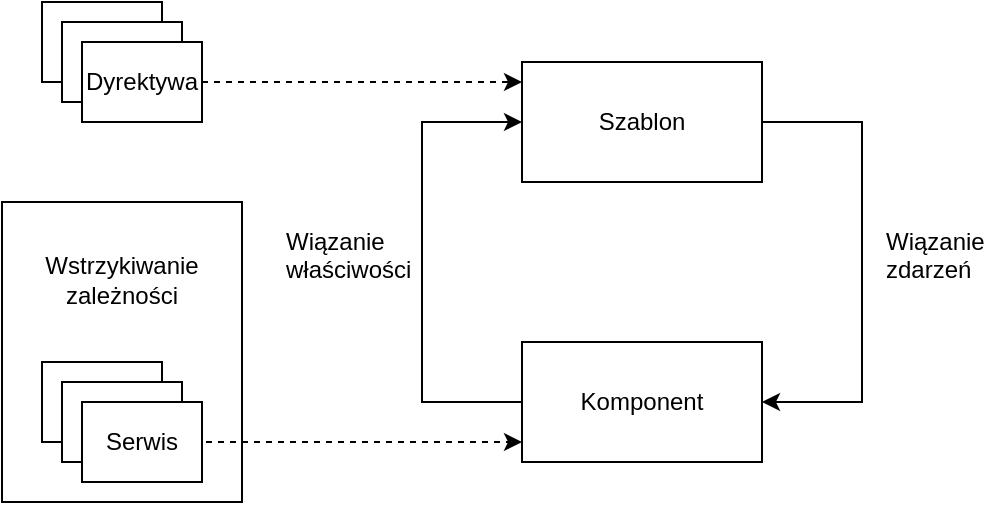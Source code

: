 <mxfile version="12.2.6" type="device" pages="1"><diagram id="2UNtG5fiMX02fKgsHS_6" name="Page-1"><mxGraphModel dx="1408" dy="699" grid="1" gridSize="10" guides="1" tooltips="1" connect="1" arrows="1" fold="1" page="1" pageScale="1" pageWidth="827" pageHeight="1169" math="0" shadow="0"><root><mxCell id="0"/><mxCell id="1" parent="0"/><mxCell id="nqnWdxFlYDKWzE9AyeuB-5" style="edgeStyle=orthogonalEdgeStyle;rounded=0;orthogonalLoop=1;jettySize=auto;html=1;" edge="1" parent="1" source="nqnWdxFlYDKWzE9AyeuB-1" target="nqnWdxFlYDKWzE9AyeuB-2"><mxGeometry relative="1" as="geometry"><Array as="points"><mxPoint x="470" y="110"/><mxPoint x="470" y="250"/></Array></mxGeometry></mxCell><mxCell id="nqnWdxFlYDKWzE9AyeuB-1" value="Szablon" style="rounded=0;whiteSpace=wrap;html=1;" vertex="1" parent="1"><mxGeometry x="300" y="80" width="120" height="60" as="geometry"/></mxCell><mxCell id="nqnWdxFlYDKWzE9AyeuB-3" style="edgeStyle=orthogonalEdgeStyle;rounded=0;orthogonalLoop=1;jettySize=auto;html=1;" edge="1" parent="1" source="nqnWdxFlYDKWzE9AyeuB-2" target="nqnWdxFlYDKWzE9AyeuB-1"><mxGeometry relative="1" as="geometry"><Array as="points"><mxPoint x="250" y="250"/><mxPoint x="250" y="110"/></Array></mxGeometry></mxCell><mxCell id="nqnWdxFlYDKWzE9AyeuB-2" value="Komponent" style="rounded=0;whiteSpace=wrap;html=1;" vertex="1" parent="1"><mxGeometry x="300" y="220" width="120" height="60" as="geometry"/></mxCell><mxCell id="nqnWdxFlYDKWzE9AyeuB-4" value="Wiązanie&lt;br&gt;właściwości" style="text;html=1;resizable=0;points=[];autosize=1;align=left;verticalAlign=top;spacingTop=-4;" vertex="1" parent="1"><mxGeometry x="180" y="160" width="80" height="30" as="geometry"/></mxCell><mxCell id="nqnWdxFlYDKWzE9AyeuB-6" value="Wiązanie&lt;br&gt;zdarzeń&lt;br&gt;" style="text;html=1;resizable=0;points=[];autosize=1;align=left;verticalAlign=top;spacingTop=-4;" vertex="1" parent="1"><mxGeometry x="480" y="160" width="60" height="30" as="geometry"/></mxCell><mxCell id="nqnWdxFlYDKWzE9AyeuB-8" value="Wstrzykiwanie zależności&lt;br&gt;&lt;br&gt;&lt;br&gt;&lt;br&gt;&lt;br&gt;&lt;br&gt;" style="rounded=0;whiteSpace=wrap;html=1;" vertex="1" parent="1"><mxGeometry x="40" y="150" width="120" height="150" as="geometry"/></mxCell><mxCell id="nqnWdxFlYDKWzE9AyeuB-10" value="Serwis" style="rounded=0;whiteSpace=wrap;html=1;" vertex="1" parent="1"><mxGeometry x="60" y="230" width="60" height="40" as="geometry"/></mxCell><mxCell id="nqnWdxFlYDKWzE9AyeuB-12" style="edgeStyle=orthogonalEdgeStyle;rounded=0;orthogonalLoop=1;jettySize=auto;html=1;dashed=1;" edge="1" parent="1" source="nqnWdxFlYDKWzE9AyeuB-11" target="nqnWdxFlYDKWzE9AyeuB-2"><mxGeometry relative="1" as="geometry"><Array as="points"><mxPoint x="180" y="270"/><mxPoint x="180" y="270"/></Array></mxGeometry></mxCell><mxCell id="nqnWdxFlYDKWzE9AyeuB-11" value="Serwis" style="rounded=0;whiteSpace=wrap;html=1;" vertex="1" parent="1"><mxGeometry x="70" y="240" width="60" height="40" as="geometry"/></mxCell><mxCell id="nqnWdxFlYDKWzE9AyeuB-17" value="Serwis" style="rounded=0;whiteSpace=wrap;html=1;" vertex="1" parent="1"><mxGeometry x="60" y="230" width="60" height="40" as="geometry"/></mxCell><mxCell id="nqnWdxFlYDKWzE9AyeuB-18" value="Serwis" style="rounded=0;whiteSpace=wrap;html=1;" vertex="1" parent="1"><mxGeometry x="70" y="240" width="60" height="40" as="geometry"/></mxCell><mxCell id="nqnWdxFlYDKWzE9AyeuB-19" value="Serwis" style="rounded=0;whiteSpace=wrap;html=1;" vertex="1" parent="1"><mxGeometry x="80" y="250" width="60" height="40" as="geometry"/></mxCell><mxCell id="nqnWdxFlYDKWzE9AyeuB-20" value="Serwis" style="rounded=0;whiteSpace=wrap;html=1;" vertex="1" parent="1"><mxGeometry x="60" y="50" width="60" height="40" as="geometry"/></mxCell><mxCell id="nqnWdxFlYDKWzE9AyeuB-21" value="Serwis" style="rounded=0;whiteSpace=wrap;html=1;" vertex="1" parent="1"><mxGeometry x="70" y="60" width="60" height="40" as="geometry"/></mxCell><mxCell id="nqnWdxFlYDKWzE9AyeuB-23" style="edgeStyle=orthogonalEdgeStyle;rounded=0;orthogonalLoop=1;jettySize=auto;html=1;dashed=1;" edge="1" parent="1" source="nqnWdxFlYDKWzE9AyeuB-22" target="nqnWdxFlYDKWzE9AyeuB-1"><mxGeometry relative="1" as="geometry"><Array as="points"><mxPoint x="270" y="90"/><mxPoint x="270" y="90"/></Array></mxGeometry></mxCell><mxCell id="nqnWdxFlYDKWzE9AyeuB-22" value="Dyrektywa" style="rounded=0;whiteSpace=wrap;html=1;" vertex="1" parent="1"><mxGeometry x="80" y="70" width="60" height="40" as="geometry"/></mxCell></root></mxGraphModel></diagram></mxfile>
